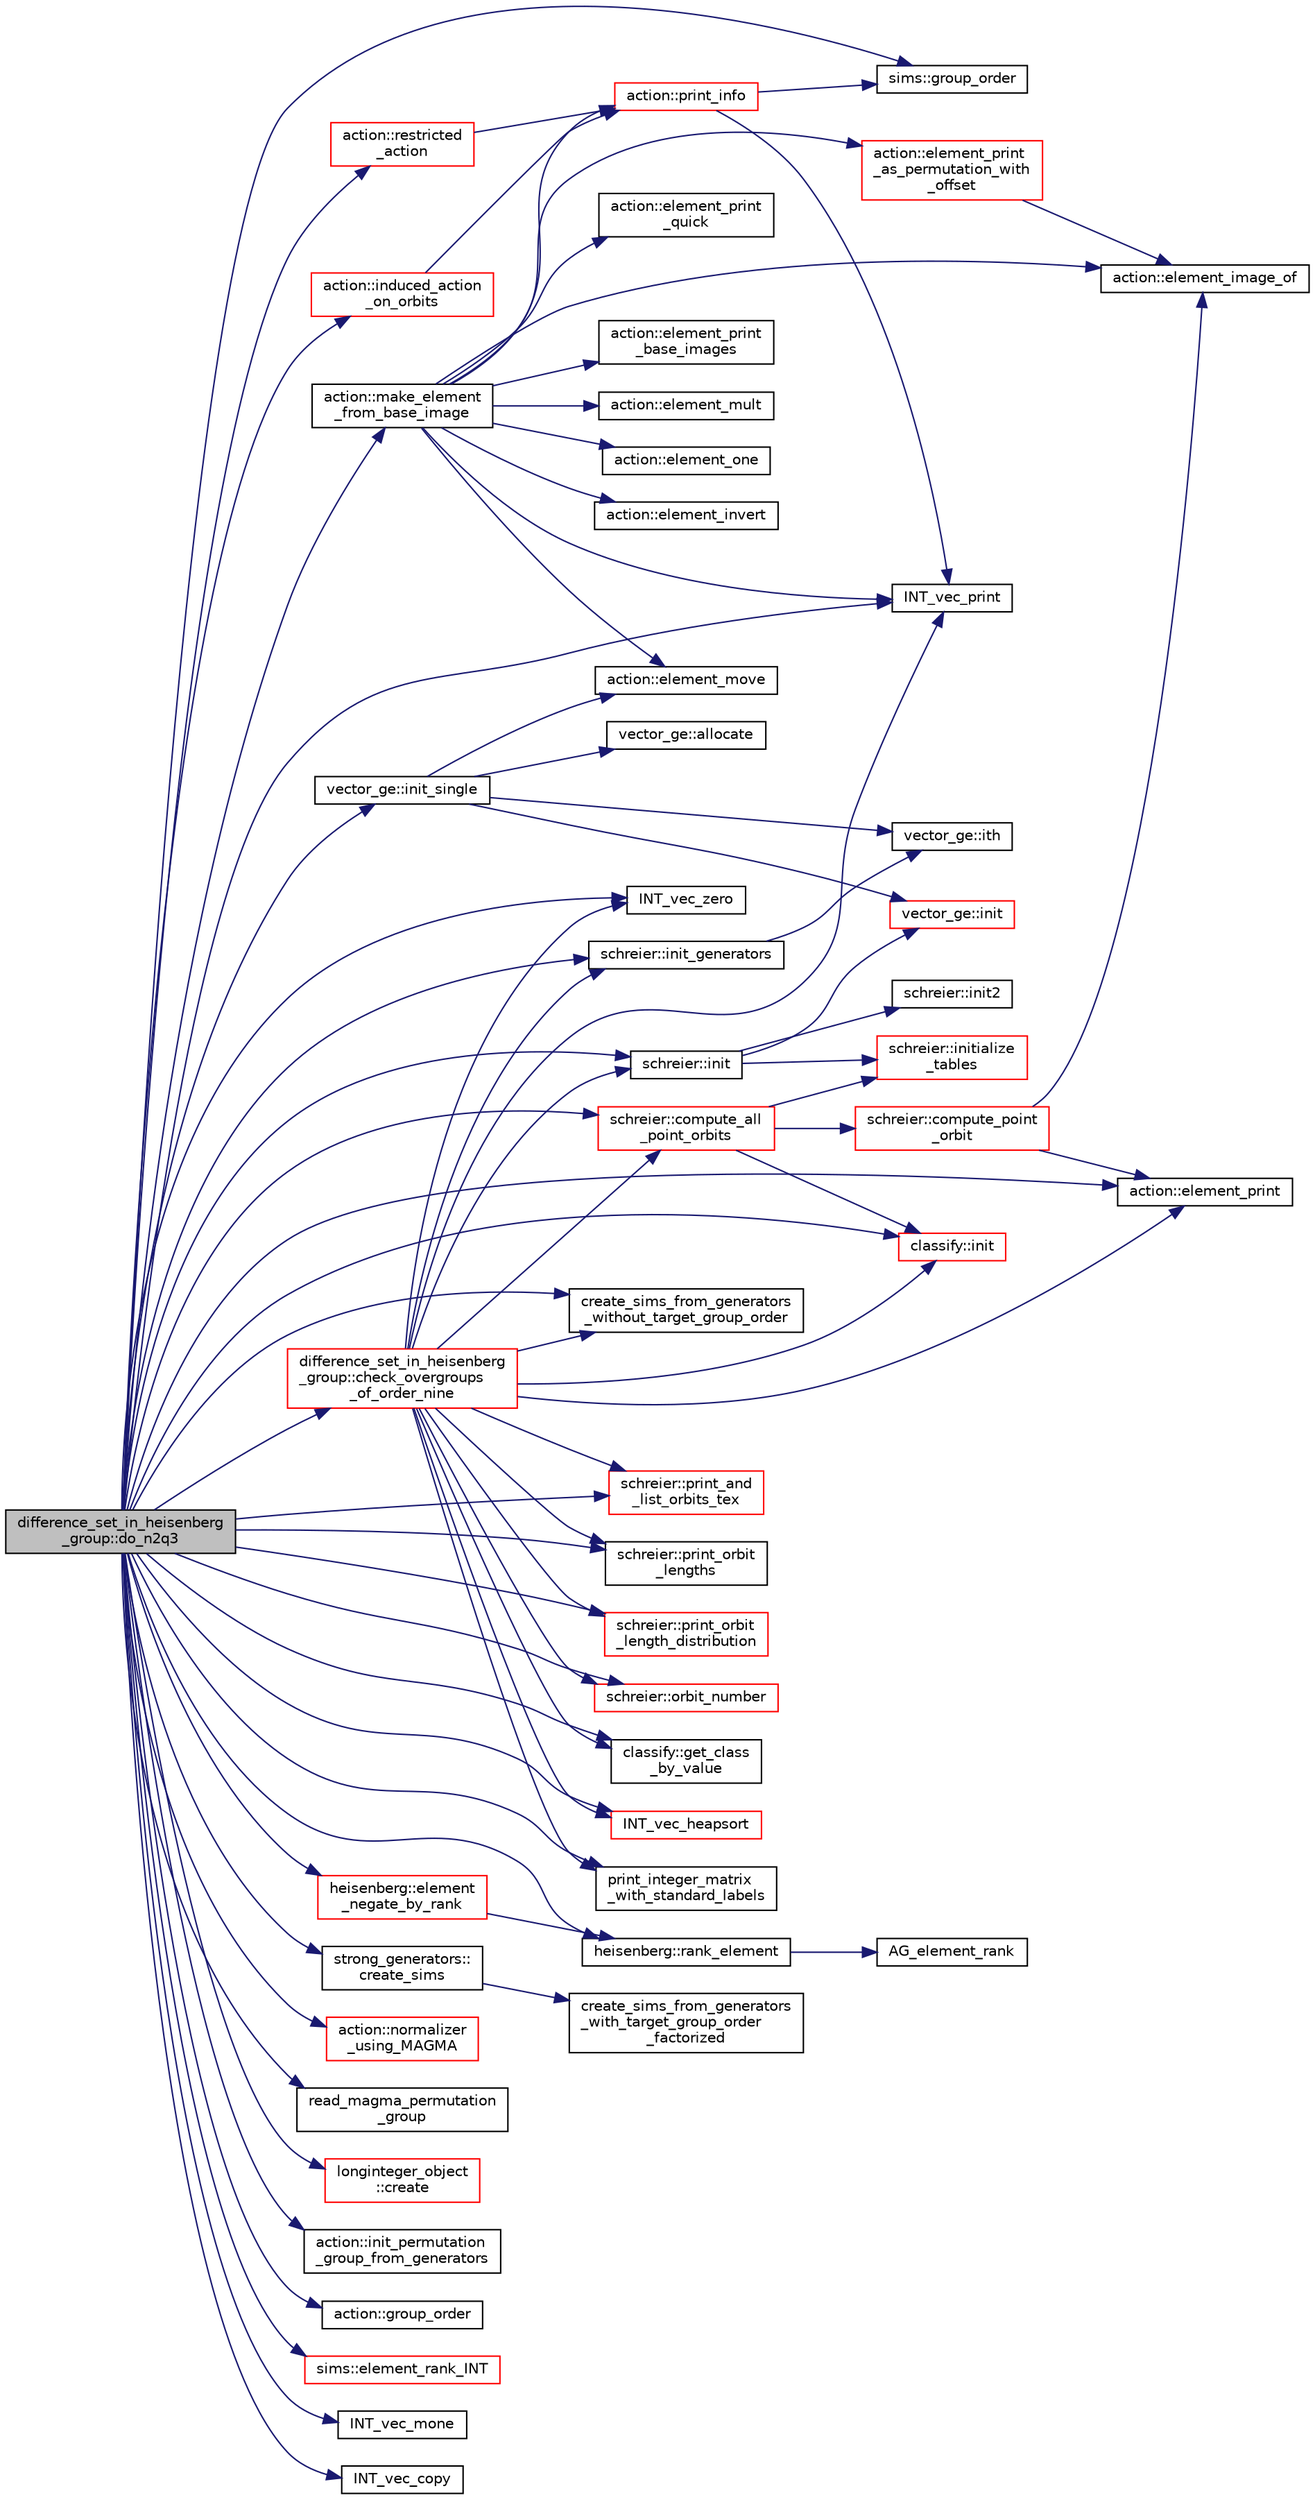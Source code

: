 digraph "difference_set_in_heisenberg_group::do_n2q3"
{
  edge [fontname="Helvetica",fontsize="10",labelfontname="Helvetica",labelfontsize="10"];
  node [fontname="Helvetica",fontsize="10",shape=record];
  rankdir="LR";
  Node949 [label="difference_set_in_heisenberg\l_group::do_n2q3",height=0.2,width=0.4,color="black", fillcolor="grey75", style="filled", fontcolor="black"];
  Node949 -> Node950 [color="midnightblue",fontsize="10",style="solid",fontname="Helvetica"];
  Node950 [label="INT_vec_zero",height=0.2,width=0.4,color="black", fillcolor="white", style="filled",URL="$df/dbf/sajeeb_8_c.html#aa8c9c7977203577026080f546fe4980f"];
  Node949 -> Node951 [color="midnightblue",fontsize="10",style="solid",fontname="Helvetica"];
  Node951 [label="heisenberg::rank_element",height=0.2,width=0.4,color="black", fillcolor="white", style="filled",URL="$d0/d1d/classheisenberg.html#a972b9c211fb4093a381a8b2a0dee30bd"];
  Node951 -> Node952 [color="midnightblue",fontsize="10",style="solid",fontname="Helvetica"];
  Node952 [label="AG_element_rank",height=0.2,width=0.4,color="black", fillcolor="white", style="filled",URL="$d4/d67/geometry_8h.html#ab2ac908d07dd8038fd996e26bdc75c17"];
  Node949 -> Node953 [color="midnightblue",fontsize="10",style="solid",fontname="Helvetica"];
  Node953 [label="action::make_element\l_from_base_image",height=0.2,width=0.4,color="black", fillcolor="white", style="filled",URL="$d2/d86/classaction.html#a6ffd69c8c90b2d1019e441615ba6c3e1"];
  Node953 -> Node954 [color="midnightblue",fontsize="10",style="solid",fontname="Helvetica"];
  Node954 [label="INT_vec_print",height=0.2,width=0.4,color="black", fillcolor="white", style="filled",URL="$df/dbf/sajeeb_8_c.html#a79a5901af0b47dd0d694109543c027fe"];
  Node953 -> Node955 [color="midnightblue",fontsize="10",style="solid",fontname="Helvetica"];
  Node955 [label="action::print_info",height=0.2,width=0.4,color="red", fillcolor="white", style="filled",URL="$d2/d86/classaction.html#a6f89e493e5c5a32e5c3b8963d438ce86"];
  Node955 -> Node954 [color="midnightblue",fontsize="10",style="solid",fontname="Helvetica"];
  Node955 -> Node958 [color="midnightblue",fontsize="10",style="solid",fontname="Helvetica"];
  Node958 [label="sims::group_order",height=0.2,width=0.4,color="black", fillcolor="white", style="filled",URL="$d9/df3/classsims.html#aa442445175656570fa35febbe790efad"];
  Node953 -> Node959 [color="midnightblue",fontsize="10",style="solid",fontname="Helvetica"];
  Node959 [label="action::element_one",height=0.2,width=0.4,color="black", fillcolor="white", style="filled",URL="$d2/d86/classaction.html#a780a105daf04d6d1fe7e2f63b3c88e3b"];
  Node953 -> Node960 [color="midnightblue",fontsize="10",style="solid",fontname="Helvetica"];
  Node960 [label="action::element_invert",height=0.2,width=0.4,color="black", fillcolor="white", style="filled",URL="$d2/d86/classaction.html#aa4bd01e338497714586636751fcef436"];
  Node953 -> Node961 [color="midnightblue",fontsize="10",style="solid",fontname="Helvetica"];
  Node961 [label="action::element_image_of",height=0.2,width=0.4,color="black", fillcolor="white", style="filled",URL="$d2/d86/classaction.html#ae09559d4537a048fc860f8a74a31393d"];
  Node953 -> Node962 [color="midnightblue",fontsize="10",style="solid",fontname="Helvetica"];
  Node962 [label="action::element_print\l_quick",height=0.2,width=0.4,color="black", fillcolor="white", style="filled",URL="$d2/d86/classaction.html#a4844680cf6750396f76494a28655265b"];
  Node953 -> Node963 [color="midnightblue",fontsize="10",style="solid",fontname="Helvetica"];
  Node963 [label="action::element_print\l_as_permutation_with\l_offset",height=0.2,width=0.4,color="red", fillcolor="white", style="filled",URL="$d2/d86/classaction.html#addd61d869434abaad431124a6d858396"];
  Node963 -> Node961 [color="midnightblue",fontsize="10",style="solid",fontname="Helvetica"];
  Node953 -> Node973 [color="midnightblue",fontsize="10",style="solid",fontname="Helvetica"];
  Node973 [label="action::element_print\l_base_images",height=0.2,width=0.4,color="black", fillcolor="white", style="filled",URL="$d2/d86/classaction.html#a2b9adf554aaa2eb6caf62396133ecf35"];
  Node953 -> Node974 [color="midnightblue",fontsize="10",style="solid",fontname="Helvetica"];
  Node974 [label="action::element_mult",height=0.2,width=0.4,color="black", fillcolor="white", style="filled",URL="$d2/d86/classaction.html#ae9e36b2cae1f0f7bd7144097fa9a34b3"];
  Node953 -> Node971 [color="midnightblue",fontsize="10",style="solid",fontname="Helvetica"];
  Node971 [label="action::element_move",height=0.2,width=0.4,color="black", fillcolor="white", style="filled",URL="$d2/d86/classaction.html#a550947491bbb534d3d7951f50198a874"];
  Node949 -> Node975 [color="midnightblue",fontsize="10",style="solid",fontname="Helvetica"];
  Node975 [label="action::element_print",height=0.2,width=0.4,color="black", fillcolor="white", style="filled",URL="$d2/d86/classaction.html#ae38c3ef3c1125213733d63c6fc3c40cd"];
  Node949 -> Node976 [color="midnightblue",fontsize="10",style="solid",fontname="Helvetica"];
  Node976 [label="vector_ge::init_single",height=0.2,width=0.4,color="black", fillcolor="white", style="filled",URL="$d4/d6e/classvector__ge.html#adcce2d6c43d1769de8ce74c85a5041aa"];
  Node976 -> Node966 [color="midnightblue",fontsize="10",style="solid",fontname="Helvetica"];
  Node966 [label="vector_ge::init",height=0.2,width=0.4,color="red", fillcolor="white", style="filled",URL="$d4/d6e/classvector__ge.html#afe1d6befd1f1501e6be34afbaa9d30a8"];
  Node976 -> Node968 [color="midnightblue",fontsize="10",style="solid",fontname="Helvetica"];
  Node968 [label="vector_ge::allocate",height=0.2,width=0.4,color="black", fillcolor="white", style="filled",URL="$d4/d6e/classvector__ge.html#a35b062a9201b30f0a87bf87702d243ae"];
  Node976 -> Node971 [color="midnightblue",fontsize="10",style="solid",fontname="Helvetica"];
  Node976 -> Node970 [color="midnightblue",fontsize="10",style="solid",fontname="Helvetica"];
  Node970 [label="vector_ge::ith",height=0.2,width=0.4,color="black", fillcolor="white", style="filled",URL="$d4/d6e/classvector__ge.html#a1ff002e8b746a9beb119d57dcd4a15ff"];
  Node949 -> Node977 [color="midnightblue",fontsize="10",style="solid",fontname="Helvetica"];
  Node977 [label="strong_generators::\lcreate_sims",height=0.2,width=0.4,color="black", fillcolor="white", style="filled",URL="$dc/d09/classstrong__generators.html#afca700d50772a39eeb74239355ae67e1"];
  Node977 -> Node978 [color="midnightblue",fontsize="10",style="solid",fontname="Helvetica"];
  Node978 [label="create_sims_from_generators\l_with_target_group_order\l_factorized",height=0.2,width=0.4,color="black", fillcolor="white", style="filled",URL="$d2/d3a/group__theory_8h.html#a40f2df36e351d6e63bd2bb196cc5b430"];
  Node949 -> Node979 [color="midnightblue",fontsize="10",style="solid",fontname="Helvetica"];
  Node979 [label="create_sims_from_generators\l_without_target_group_order",height=0.2,width=0.4,color="black", fillcolor="white", style="filled",URL="$d2/d3a/group__theory_8h.html#af359c353cea00073083650b1ff856598"];
  Node949 -> Node958 [color="midnightblue",fontsize="10",style="solid",fontname="Helvetica"];
  Node949 -> Node980 [color="midnightblue",fontsize="10",style="solid",fontname="Helvetica"];
  Node980 [label="schreier::init",height=0.2,width=0.4,color="black", fillcolor="white", style="filled",URL="$d3/dd6/classschreier.html#a7443bebde2aa08acae16c0ff29c9abcf"];
  Node980 -> Node966 [color="midnightblue",fontsize="10",style="solid",fontname="Helvetica"];
  Node980 -> Node981 [color="midnightblue",fontsize="10",style="solid",fontname="Helvetica"];
  Node981 [label="schreier::initialize\l_tables",height=0.2,width=0.4,color="red", fillcolor="white", style="filled",URL="$d3/dd6/classschreier.html#acccc16670f88b14ddc69856cd5c0b36d"];
  Node980 -> Node983 [color="midnightblue",fontsize="10",style="solid",fontname="Helvetica"];
  Node983 [label="schreier::init2",height=0.2,width=0.4,color="black", fillcolor="white", style="filled",URL="$d3/dd6/classschreier.html#aef6a65e2f39bd9e14c61139c4f97f4c3"];
  Node949 -> Node984 [color="midnightblue",fontsize="10",style="solid",fontname="Helvetica"];
  Node984 [label="schreier::init_generators",height=0.2,width=0.4,color="black", fillcolor="white", style="filled",URL="$d3/dd6/classschreier.html#a04fd581636085a7414e1b5d1004e44e0"];
  Node984 -> Node970 [color="midnightblue",fontsize="10",style="solid",fontname="Helvetica"];
  Node949 -> Node985 [color="midnightblue",fontsize="10",style="solid",fontname="Helvetica"];
  Node985 [label="schreier::compute_all\l_point_orbits",height=0.2,width=0.4,color="red", fillcolor="white", style="filled",URL="$d3/dd6/classschreier.html#a1deec048f51f380bc3476d4cd4d95e94"];
  Node985 -> Node981 [color="midnightblue",fontsize="10",style="solid",fontname="Helvetica"];
  Node985 -> Node986 [color="midnightblue",fontsize="10",style="solid",fontname="Helvetica"];
  Node986 [label="schreier::compute_point\l_orbit",height=0.2,width=0.4,color="red", fillcolor="white", style="filled",URL="$d3/dd6/classschreier.html#a429138e463c8c25dddd8557340ed9edd"];
  Node986 -> Node975 [color="midnightblue",fontsize="10",style="solid",fontname="Helvetica"];
  Node986 -> Node961 [color="midnightblue",fontsize="10",style="solid",fontname="Helvetica"];
  Node985 -> Node991 [color="midnightblue",fontsize="10",style="solid",fontname="Helvetica"];
  Node991 [label="classify::init",height=0.2,width=0.4,color="red", fillcolor="white", style="filled",URL="$d9/d43/classclassify.html#afc24c64267d646d1f83ea39a7c66bde3"];
  Node949 -> Node1009 [color="midnightblue",fontsize="10",style="solid",fontname="Helvetica"];
  Node1009 [label="schreier::print_and\l_list_orbits_tex",height=0.2,width=0.4,color="red", fillcolor="white", style="filled",URL="$d3/dd6/classschreier.html#a7f8765a19e7c786b37d252fcd2c37a35"];
  Node949 -> Node1013 [color="midnightblue",fontsize="10",style="solid",fontname="Helvetica"];
  Node1013 [label="schreier::print_orbit\l_lengths",height=0.2,width=0.4,color="black", fillcolor="white", style="filled",URL="$d3/dd6/classschreier.html#a8c7409ed71c0d8f234555eec3bc028a3"];
  Node949 -> Node1014 [color="midnightblue",fontsize="10",style="solid",fontname="Helvetica"];
  Node1014 [label="schreier::print_orbit\l_length_distribution",height=0.2,width=0.4,color="red", fillcolor="white", style="filled",URL="$d3/dd6/classschreier.html#a0464626aa62056d355b34898518c4589"];
  Node949 -> Node1018 [color="midnightblue",fontsize="10",style="solid",fontname="Helvetica"];
  Node1018 [label="action::normalizer\l_using_MAGMA",height=0.2,width=0.4,color="red", fillcolor="white", style="filled",URL="$d2/d86/classaction.html#aabd3d7d876b5379a12a595c272ba030c"];
  Node949 -> Node1021 [color="midnightblue",fontsize="10",style="solid",fontname="Helvetica"];
  Node1021 [label="read_magma_permutation\l_group",height=0.2,width=0.4,color="black", fillcolor="white", style="filled",URL="$d5/d87/globals_8h.html#a58fde0545d69e8dbea05b2dd3f231b39"];
  Node949 -> Node1022 [color="midnightblue",fontsize="10",style="solid",fontname="Helvetica"];
  Node1022 [label="longinteger_object\l::create",height=0.2,width=0.4,color="red", fillcolor="white", style="filled",URL="$dd/d7e/classlonginteger__object.html#a95d2eebc60849c3963a49298b1f498c2"];
  Node949 -> Node1028 [color="midnightblue",fontsize="10",style="solid",fontname="Helvetica"];
  Node1028 [label="action::init_permutation\l_group_from_generators",height=0.2,width=0.4,color="black", fillcolor="white", style="filled",URL="$d2/d86/classaction.html#a3a42b109a29b27228d934e00b9a2eec5"];
  Node949 -> Node1029 [color="midnightblue",fontsize="10",style="solid",fontname="Helvetica"];
  Node1029 [label="action::group_order",height=0.2,width=0.4,color="black", fillcolor="white", style="filled",URL="$d2/d86/classaction.html#ad1f69adb27041311d2e7be96e39388d4"];
  Node949 -> Node1030 [color="midnightblue",fontsize="10",style="solid",fontname="Helvetica"];
  Node1030 [label="sims::element_rank_INT",height=0.2,width=0.4,color="red", fillcolor="white", style="filled",URL="$d9/df3/classsims.html#a8ff29017c518c9ed459a7ea9eade2974"];
  Node949 -> Node1038 [color="midnightblue",fontsize="10",style="solid",fontname="Helvetica"];
  Node1038 [label="action::induced_action\l_on_orbits",height=0.2,width=0.4,color="red", fillcolor="white", style="filled",URL="$d2/d86/classaction.html#a875913e4919877fe3dcae039ce44d7d8"];
  Node1038 -> Node955 [color="midnightblue",fontsize="10",style="solid",fontname="Helvetica"];
  Node949 -> Node1469 [color="midnightblue",fontsize="10",style="solid",fontname="Helvetica"];
  Node1469 [label="heisenberg::element\l_negate_by_rank",height=0.2,width=0.4,color="red", fillcolor="white", style="filled",URL="$d0/d1d/classheisenberg.html#a1d0d7cab573376418a779a794e8a83a9"];
  Node1469 -> Node951 [color="midnightblue",fontsize="10",style="solid",fontname="Helvetica"];
  Node949 -> Node1382 [color="midnightblue",fontsize="10",style="solid",fontname="Helvetica"];
  Node1382 [label="schreier::orbit_number",height=0.2,width=0.4,color="red", fillcolor="white", style="filled",URL="$d3/dd6/classschreier.html#a65ae0e0466545deba181b987c27feb58"];
  Node949 -> Node991 [color="midnightblue",fontsize="10",style="solid",fontname="Helvetica"];
  Node949 -> Node1474 [color="midnightblue",fontsize="10",style="solid",fontname="Helvetica"];
  Node1474 [label="classify::get_class\l_by_value",height=0.2,width=0.4,color="black", fillcolor="white", style="filled",URL="$d9/d43/classclassify.html#ab3e85ad9a0a54ff66af9b555f1c33405"];
  Node949 -> Node1370 [color="midnightblue",fontsize="10",style="solid",fontname="Helvetica"];
  Node1370 [label="INT_vec_heapsort",height=0.2,width=0.4,color="red", fillcolor="white", style="filled",URL="$d5/de2/foundations_2data__structures_2data__structures_8h.html#a3590ad9987f801fbfc94634300182f39"];
  Node949 -> Node954 [color="midnightblue",fontsize="10",style="solid",fontname="Helvetica"];
  Node949 -> Node1475 [color="midnightblue",fontsize="10",style="solid",fontname="Helvetica"];
  Node1475 [label="print_integer_matrix\l_with_standard_labels",height=0.2,width=0.4,color="black", fillcolor="white", style="filled",URL="$d5/db4/io__and__os_8h.html#ad39c343d865ff89a5aad3c689280ad09"];
  Node949 -> Node1476 [color="midnightblue",fontsize="10",style="solid",fontname="Helvetica"];
  Node1476 [label="INT_vec_mone",height=0.2,width=0.4,color="black", fillcolor="white", style="filled",URL="$d5/db4/io__and__os_8h.html#a397bea975fe57fe81385ba156e33cfae"];
  Node949 -> Node1063 [color="midnightblue",fontsize="10",style="solid",fontname="Helvetica"];
  Node1063 [label="INT_vec_copy",height=0.2,width=0.4,color="black", fillcolor="white", style="filled",URL="$df/dbf/sajeeb_8_c.html#ac2d875e27e009af6ec04d17254d11075"];
  Node949 -> Node1477 [color="midnightblue",fontsize="10",style="solid",fontname="Helvetica"];
  Node1477 [label="action::restricted\l_action",height=0.2,width=0.4,color="red", fillcolor="white", style="filled",URL="$d2/d86/classaction.html#aa48c1a9e221977b149eb0d8826705b62"];
  Node1477 -> Node955 [color="midnightblue",fontsize="10",style="solid",fontname="Helvetica"];
  Node949 -> Node1486 [color="midnightblue",fontsize="10",style="solid",fontname="Helvetica"];
  Node1486 [label="difference_set_in_heisenberg\l_group::check_overgroups\l_of_order_nine",height=0.2,width=0.4,color="red", fillcolor="white", style="filled",URL="$de/d8a/classdifference__set__in__heisenberg__group.html#af7075193cf272d5b63356e21ec1ab8a8"];
  Node1486 -> Node975 [color="midnightblue",fontsize="10",style="solid",fontname="Helvetica"];
  Node1486 -> Node979 [color="midnightblue",fontsize="10",style="solid",fontname="Helvetica"];
  Node1486 -> Node980 [color="midnightblue",fontsize="10",style="solid",fontname="Helvetica"];
  Node1486 -> Node984 [color="midnightblue",fontsize="10",style="solid",fontname="Helvetica"];
  Node1486 -> Node985 [color="midnightblue",fontsize="10",style="solid",fontname="Helvetica"];
  Node1486 -> Node1009 [color="midnightblue",fontsize="10",style="solid",fontname="Helvetica"];
  Node1486 -> Node1013 [color="midnightblue",fontsize="10",style="solid",fontname="Helvetica"];
  Node1486 -> Node1014 [color="midnightblue",fontsize="10",style="solid",fontname="Helvetica"];
  Node1486 -> Node991 [color="midnightblue",fontsize="10",style="solid",fontname="Helvetica"];
  Node1486 -> Node1382 [color="midnightblue",fontsize="10",style="solid",fontname="Helvetica"];
  Node1486 -> Node1475 [color="midnightblue",fontsize="10",style="solid",fontname="Helvetica"];
  Node1486 -> Node1474 [color="midnightblue",fontsize="10",style="solid",fontname="Helvetica"];
  Node1486 -> Node1370 [color="midnightblue",fontsize="10",style="solid",fontname="Helvetica"];
  Node1486 -> Node954 [color="midnightblue",fontsize="10",style="solid",fontname="Helvetica"];
  Node1486 -> Node950 [color="midnightblue",fontsize="10",style="solid",fontname="Helvetica"];
}
